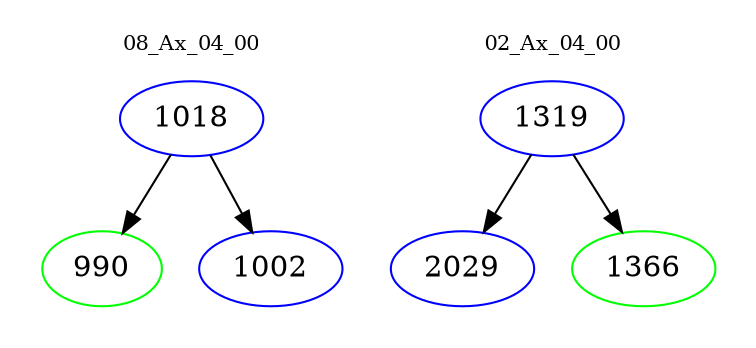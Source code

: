 digraph{
subgraph cluster_0 {
color = white
label = "08_Ax_04_00";
fontsize=10;
T0_1018 [label="1018", color="blue"]
T0_1018 -> T0_990 [color="black"]
T0_990 [label="990", color="green"]
T0_1018 -> T0_1002 [color="black"]
T0_1002 [label="1002", color="blue"]
}
subgraph cluster_1 {
color = white
label = "02_Ax_04_00";
fontsize=10;
T1_1319 [label="1319", color="blue"]
T1_1319 -> T1_2029 [color="black"]
T1_2029 [label="2029", color="blue"]
T1_1319 -> T1_1366 [color="black"]
T1_1366 [label="1366", color="green"]
}
}
